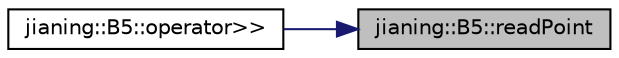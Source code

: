 digraph "jianing::B5::readPoint"
{
 // LATEX_PDF_SIZE
  edge [fontname="Helvetica",fontsize="10",labelfontname="Helvetica",labelfontsize="10"];
  node [fontname="Helvetica",fontsize="10",shape=record];
  rankdir="RL";
  Node1 [label="jianing::B5::readPoint",height=0.2,width=0.4,color="black", fillcolor="grey75", style="filled", fontcolor="black",tooltip=" "];
  Node1 -> Node2 [dir="back",color="midnightblue",fontsize="10",style="solid",fontname="Helvetica"];
  Node2 [label="jianing::B5::operator\>\>",height=0.2,width=0.4,color="black", fillcolor="white", style="filled",URL="$namespacejianing_1_1_b5.html#a31e43d13b065eb2429e084d1daf4f868",tooltip=" "];
}
